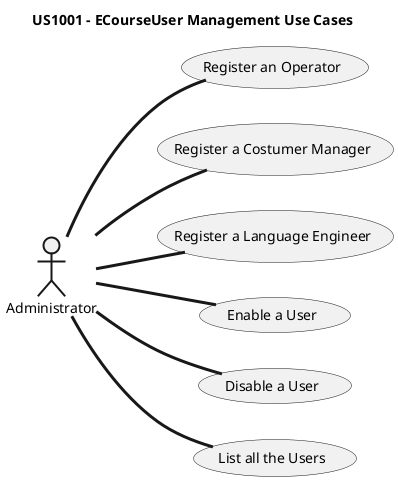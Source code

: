 @startuml

left to right direction
title US1001 - ECourseUser Management Use Cases
skinparam titleBorderRoundCorner 20
skinparam titleBorderThickness 2
skinparam arrowThickness 3

'**********Manager Use cases*************
:Administrator: as ADM

Usecase MU01 as "Register an Operator"
Usecase MU02 as "Register a Costumer Manager"
Usecase MU03 as "Register a Language Engineer"
Usecase MU04 as "Enable a User"
Usecase MU05 as "Disable a User"
Usecase MU06 as "List all the Users"

ADM -d- MU01
ADM -d- MU02
ADM -d- MU03
ADM -d- MU04
ADM -d- MU05
ADM -d- MU06

@enduml